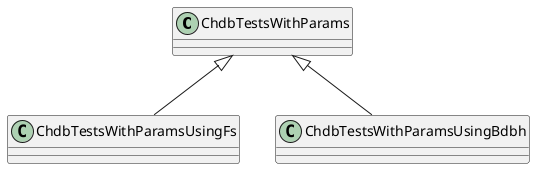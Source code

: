 @startuml

	ChdbTestsWithParams <|-- ChdbTestsWithParamsUsingFs
	ChdbTestsWithParams <|-- ChdbTestsWithParamsUsingBdbh

@enduml
